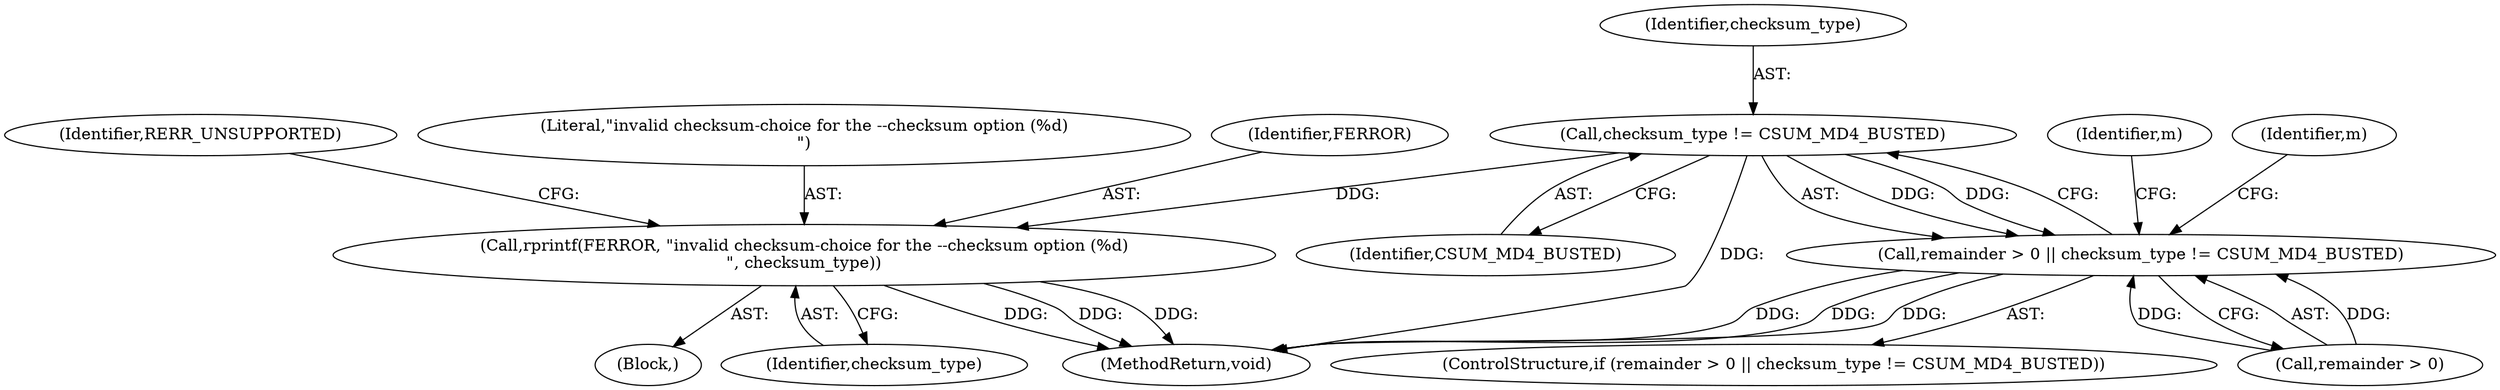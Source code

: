 digraph "0_samba_7b8a4ecd6ff9cdf4e5d3850ebf822f1e989255b3_0@API" {
"1000230" [label="(Call,checksum_type != CSUM_MD4_BUSTED)"];
"1000226" [label="(Call,remainder > 0 || checksum_type != CSUM_MD4_BUSTED)"];
"1000249" [label="(Call,rprintf(FERROR, \"invalid checksum-choice for the --checksum option (%d)\n\", checksum_type))"];
"1000251" [label="(Literal,\"invalid checksum-choice for the --checksum option (%d)\n\")"];
"1000227" [label="(Call,remainder > 0)"];
"1000232" [label="(Identifier,CSUM_MD4_BUSTED)"];
"1000259" [label="(MethodReturn,void)"];
"1000230" [label="(Call,checksum_type != CSUM_MD4_BUSTED)"];
"1000142" [label="(Block,)"];
"1000252" [label="(Identifier,checksum_type)"];
"1000249" [label="(Call,rprintf(FERROR, \"invalid checksum-choice for the --checksum option (%d)\n\", checksum_type))"];
"1000235" [label="(Identifier,m)"];
"1000245" [label="(Identifier,m)"];
"1000225" [label="(ControlStructure,if (remainder > 0 || checksum_type != CSUM_MD4_BUSTED))"];
"1000226" [label="(Call,remainder > 0 || checksum_type != CSUM_MD4_BUSTED)"];
"1000231" [label="(Identifier,checksum_type)"];
"1000250" [label="(Identifier,FERROR)"];
"1000254" [label="(Identifier,RERR_UNSUPPORTED)"];
"1000230" -> "1000226"  [label="AST: "];
"1000230" -> "1000232"  [label="CFG: "];
"1000231" -> "1000230"  [label="AST: "];
"1000232" -> "1000230"  [label="AST: "];
"1000226" -> "1000230"  [label="CFG: "];
"1000230" -> "1000259"  [label="DDG: "];
"1000230" -> "1000226"  [label="DDG: "];
"1000230" -> "1000226"  [label="DDG: "];
"1000230" -> "1000249"  [label="DDG: "];
"1000226" -> "1000225"  [label="AST: "];
"1000226" -> "1000227"  [label="CFG: "];
"1000227" -> "1000226"  [label="AST: "];
"1000235" -> "1000226"  [label="CFG: "];
"1000245" -> "1000226"  [label="CFG: "];
"1000226" -> "1000259"  [label="DDG: "];
"1000226" -> "1000259"  [label="DDG: "];
"1000226" -> "1000259"  [label="DDG: "];
"1000227" -> "1000226"  [label="DDG: "];
"1000227" -> "1000226"  [label="DDG: "];
"1000249" -> "1000142"  [label="AST: "];
"1000249" -> "1000252"  [label="CFG: "];
"1000250" -> "1000249"  [label="AST: "];
"1000251" -> "1000249"  [label="AST: "];
"1000252" -> "1000249"  [label="AST: "];
"1000254" -> "1000249"  [label="CFG: "];
"1000249" -> "1000259"  [label="DDG: "];
"1000249" -> "1000259"  [label="DDG: "];
"1000249" -> "1000259"  [label="DDG: "];
}
